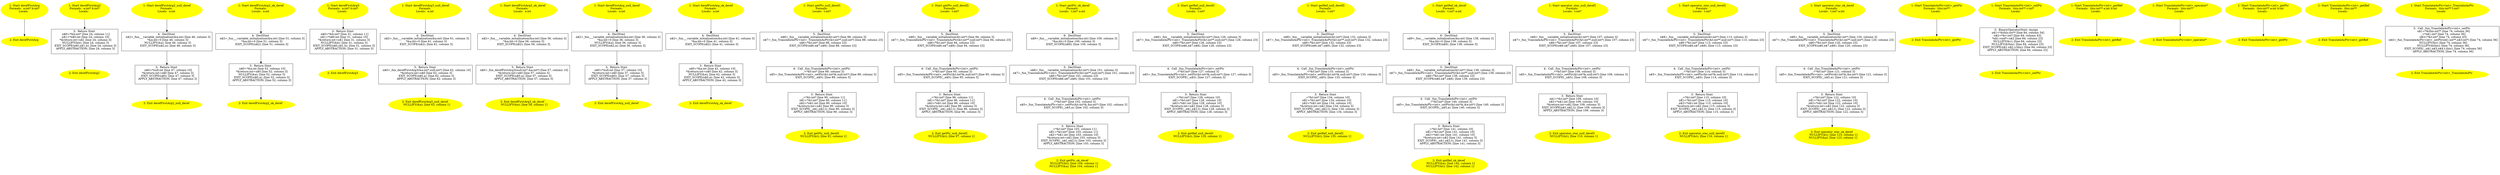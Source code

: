 /* @generated */
digraph cfg {
"derefFirstArg#11155233742091168443.dc9be6cfdd866625309f594a0c1a3bdc_1" [label="1: Start derefFirstArg\nFormals:  a:int* b:int*\nLocals:  \n  " color=yellow style=filled]
	

	 "derefFirstArg#11155233742091168443.dc9be6cfdd866625309f594a0c1a3bdc_1" -> "derefFirstArg#11155233742091168443.dc9be6cfdd866625309f594a0c1a3bdc_2" ;
"derefFirstArg#11155233742091168443.dc9be6cfdd866625309f594a0c1a3bdc_2" [label="2: Exit derefFirstArg \n  " color=yellow style=filled]
	

"derefFirstArg2#11387624487828646016.9777f67ce8b8da5c99a0e59eaaf6eb17_1" [label="1: Start derefFirstArg2\nFormals:  a:int* b:int*\nLocals:  \n  " color=yellow style=filled]
	

	 "derefFirstArg2#11387624487828646016.9777f67ce8b8da5c99a0e59eaaf6eb17_1" -> "derefFirstArg2#11387624487828646016.9777f67ce8b8da5c99a0e59eaaf6eb17_3" ;
"derefFirstArg2#11387624487828646016.9777f67ce8b8da5c99a0e59eaaf6eb17_2" [label="2: Exit derefFirstArg2 \n  " color=yellow style=filled]
	

"derefFirstArg2#11387624487828646016.9777f67ce8b8da5c99a0e59eaaf6eb17_3" [label="3:  Return Stmt \n   n$0=*&b:int* [line 24, column 11]\n  n$1=*n$0:int [line 24, column 10]\n  *&return:int=n$1 [line 24, column 3]\n  NULLIFY(&b); [line 24, column 3]\n  EXIT_SCOPE(n$0,n$1,b); [line 24, column 3]\n  APPLY_ABSTRACTION; [line 24, column 3]\n " shape="box"]
	

	 "derefFirstArg2#11387624487828646016.9777f67ce8b8da5c99a0e59eaaf6eb17_3" -> "derefFirstArg2#11387624487828646016.9777f67ce8b8da5c99a0e59eaaf6eb17_2" ;
"derefFirstArg2_null_deref#13631548499595216278.23fca23ff6728e4b72a2548ecb3b1ba0_1" [label="1: Start derefFirstArg2_null_deref\nFormals: \nLocals:  a:int \n  " color=yellow style=filled]
	

	 "derefFirstArg2_null_deref#13631548499595216278.23fca23ff6728e4b72a2548ecb3b1ba0_1" -> "derefFirstArg2_null_deref#13631548499595216278.23fca23ff6728e4b72a2548ecb3b1ba0_4" ;
"derefFirstArg2_null_deref#13631548499595216278.23fca23ff6728e4b72a2548ecb3b1ba0_2" [label="2: Exit derefFirstArg2_null_deref \n  " color=yellow style=filled]
	

"derefFirstArg2_null_deref#13631548499595216278.23fca23ff6728e4b72a2548ecb3b1ba0_3" [label="3:  Return Stmt \n   n$0=*null:int [line 47, column 10]\n  *&return:int=n$0 [line 47, column 3]\n  EXIT_SCOPE(n$0); [line 47, column 3]\n  APPLY_ABSTRACTION; [line 47, column 3]\n " shape="box"]
	

	 "derefFirstArg2_null_deref#13631548499595216278.23fca23ff6728e4b72a2548ecb3b1ba0_3" -> "derefFirstArg2_null_deref#13631548499595216278.23fca23ff6728e4b72a2548ecb3b1ba0_2" ;
"derefFirstArg2_null_deref#13631548499595216278.23fca23ff6728e4b72a2548ecb3b1ba0_4" [label="4:  DeclStmt \n   n$2=_fun___variable_initialization(&a:int) [line 46, column 3]\n  *&a:int=0 [line 46, column 3]\n  NULLIFY(&a); [line 46, column 3]\n  EXIT_SCOPE(n$2,a); [line 46, column 3]\n " shape="box"]
	

	 "derefFirstArg2_null_deref#13631548499595216278.23fca23ff6728e4b72a2548ecb3b1ba0_4" -> "derefFirstArg2_null_deref#13631548499595216278.23fca23ff6728e4b72a2548ecb3b1ba0_3" ;
"derefFirstArg2_ok_deref#6873109919028202465.d57ab0b62c0ba18894b8b08d5a8f8e8a_1" [label="1: Start derefFirstArg2_ok_deref\nFormals: \nLocals:  a:int \n  " color=yellow style=filled]
	

	 "derefFirstArg2_ok_deref#6873109919028202465.d57ab0b62c0ba18894b8b08d5a8f8e8a_1" -> "derefFirstArg2_ok_deref#6873109919028202465.d57ab0b62c0ba18894b8b08d5a8f8e8a_4" ;
"derefFirstArg2_ok_deref#6873109919028202465.d57ab0b62c0ba18894b8b08d5a8f8e8a_2" [label="2: Exit derefFirstArg2_ok_deref \n  " color=yellow style=filled]
	

"derefFirstArg2_ok_deref#6873109919028202465.d57ab0b62c0ba18894b8b08d5a8f8e8a_3" [label="3:  Return Stmt \n   n$0=*&a:int [line 52, column 10]\n  *&return:int=n$0 [line 52, column 3]\n  NULLIFY(&a); [line 52, column 3]\n  EXIT_SCOPE(n$0,a); [line 52, column 3]\n  APPLY_ABSTRACTION; [line 52, column 3]\n " shape="box"]
	

	 "derefFirstArg2_ok_deref#6873109919028202465.d57ab0b62c0ba18894b8b08d5a8f8e8a_3" -> "derefFirstArg2_ok_deref#6873109919028202465.d57ab0b62c0ba18894b8b08d5a8f8e8a_2" ;
"derefFirstArg2_ok_deref#6873109919028202465.d57ab0b62c0ba18894b8b08d5a8f8e8a_4" [label="4:  DeclStmt \n   n$2=_fun___variable_initialization(&a:int) [line 51, column 3]\n  *&a:int=0 [line 51, column 3]\n  EXIT_SCOPE(n$2); [line 51, column 3]\n " shape="box"]
	

	 "derefFirstArg2_ok_deref#6873109919028202465.d57ab0b62c0ba18894b8b08d5a8f8e8a_4" -> "derefFirstArg2_ok_deref#6873109919028202465.d57ab0b62c0ba18894b8b08d5a8f8e8a_3" ;
"derefFirstArg3#3150650678378709003.fb38cf6b9238ba2f8f6e25136f8beb95_1" [label="1: Start derefFirstArg3\nFormals:  a:int* b:int*\nLocals:  \n  " color=yellow style=filled]
	

	 "derefFirstArg3#3150650678378709003.fb38cf6b9238ba2f8f6e25136f8beb95_1" -> "derefFirstArg3#3150650678378709003.fb38cf6b9238ba2f8f6e25136f8beb95_3" ;
"derefFirstArg3#3150650678378709003.fb38cf6b9238ba2f8f6e25136f8beb95_2" [label="2: Exit derefFirstArg3 \n  " color=yellow style=filled]
	

"derefFirstArg3#3150650678378709003.fb38cf6b9238ba2f8f6e25136f8beb95_3" [label="3:  Return Stmt \n   n$0=*&b:int* [line 31, column 11]\n  n$1=*n$0:int [line 31, column 10]\n  *&return:int=n$1 [line 31, column 3]\n  NULLIFY(&b); [line 31, column 3]\n  EXIT_SCOPE(n$0,n$1,b); [line 31, column 3]\n  APPLY_ABSTRACTION; [line 31, column 3]\n " shape="box"]
	

	 "derefFirstArg3#3150650678378709003.fb38cf6b9238ba2f8f6e25136f8beb95_3" -> "derefFirstArg3#3150650678378709003.fb38cf6b9238ba2f8f6e25136f8beb95_2" ;
"derefFirstArg3_null_deref#3036141491555788229.605788dbf5e3c5625520098d1b5d320e_1" [label="1: Start derefFirstArg3_null_deref\nFormals: \nLocals:  a:int \n  " color=yellow style=filled]
	

	 "derefFirstArg3_null_deref#3036141491555788229.605788dbf5e3c5625520098d1b5d320e_1" -> "derefFirstArg3_null_deref#3036141491555788229.605788dbf5e3c5625520098d1b5d320e_4" ;
"derefFirstArg3_null_deref#3036141491555788229.605788dbf5e3c5625520098d1b5d320e_2" [label="2: Exit derefFirstArg3_null_deref \n   NULLIFY(&a); [line 63, column 1]\n " color=yellow style=filled]
	

"derefFirstArg3_null_deref#3036141491555788229.605788dbf5e3c5625520098d1b5d320e_3" [label="3:  Return Stmt \n   n$0=_fun_derefFirstArg3(&a:int*,null:int*) [line 62, column 10]\n  *&return:int=n$0 [line 62, column 3]\n  EXIT_SCOPE(n$0,a); [line 62, column 3]\n  APPLY_ABSTRACTION; [line 62, column 3]\n " shape="box"]
	

	 "derefFirstArg3_null_deref#3036141491555788229.605788dbf5e3c5625520098d1b5d320e_3" -> "derefFirstArg3_null_deref#3036141491555788229.605788dbf5e3c5625520098d1b5d320e_2" ;
"derefFirstArg3_null_deref#3036141491555788229.605788dbf5e3c5625520098d1b5d320e_4" [label="4:  DeclStmt \n   n$2=_fun___variable_initialization(&a:int) [line 61, column 3]\n  *&a:int=0 [line 61, column 3]\n  EXIT_SCOPE(n$2); [line 61, column 3]\n " shape="box"]
	

	 "derefFirstArg3_null_deref#3036141491555788229.605788dbf5e3c5625520098d1b5d320e_4" -> "derefFirstArg3_null_deref#3036141491555788229.605788dbf5e3c5625520098d1b5d320e_3" ;
"derefFirstArg3_ok_deref#12266654054137171150.c58c85ea4ba2ebfd89d0336e51301e7a_1" [label="1: Start derefFirstArg3_ok_deref\nFormals: \nLocals:  a:int \n  " color=yellow style=filled]
	

	 "derefFirstArg3_ok_deref#12266654054137171150.c58c85ea4ba2ebfd89d0336e51301e7a_1" -> "derefFirstArg3_ok_deref#12266654054137171150.c58c85ea4ba2ebfd89d0336e51301e7a_4" ;
"derefFirstArg3_ok_deref#12266654054137171150.c58c85ea4ba2ebfd89d0336e51301e7a_2" [label="2: Exit derefFirstArg3_ok_deref \n   NULLIFY(&a); [line 58, column 1]\n " color=yellow style=filled]
	

"derefFirstArg3_ok_deref#12266654054137171150.c58c85ea4ba2ebfd89d0336e51301e7a_3" [label="3:  Return Stmt \n   n$0=_fun_derefFirstArg3(null:int*,&a:int*) [line 57, column 10]\n  *&return:int=n$0 [line 57, column 3]\n  EXIT_SCOPE(n$0,a); [line 57, column 3]\n  APPLY_ABSTRACTION; [line 57, column 3]\n " shape="box"]
	

	 "derefFirstArg3_ok_deref#12266654054137171150.c58c85ea4ba2ebfd89d0336e51301e7a_3" -> "derefFirstArg3_ok_deref#12266654054137171150.c58c85ea4ba2ebfd89d0336e51301e7a_2" ;
"derefFirstArg3_ok_deref#12266654054137171150.c58c85ea4ba2ebfd89d0336e51301e7a_4" [label="4:  DeclStmt \n   n$2=_fun___variable_initialization(&a:int) [line 56, column 3]\n  *&a:int=0 [line 56, column 3]\n  EXIT_SCOPE(n$2); [line 56, column 3]\n " shape="box"]
	

	 "derefFirstArg3_ok_deref#12266654054137171150.c58c85ea4ba2ebfd89d0336e51301e7a_4" -> "derefFirstArg3_ok_deref#12266654054137171150.c58c85ea4ba2ebfd89d0336e51301e7a_3" ;
"derefFirstArg_null_deref#14830687999166111591.325df3347d8f75d0292cfd33a485d28a_1" [label="1: Start derefFirstArg_null_deref\nFormals: \nLocals:  a:int \n  " color=yellow style=filled]
	

	 "derefFirstArg_null_deref#14830687999166111591.325df3347d8f75d0292cfd33a485d28a_1" -> "derefFirstArg_null_deref#14830687999166111591.325df3347d8f75d0292cfd33a485d28a_4" ;
"derefFirstArg_null_deref#14830687999166111591.325df3347d8f75d0292cfd33a485d28a_2" [label="2: Exit derefFirstArg_null_deref \n  " color=yellow style=filled]
	

"derefFirstArg_null_deref#14830687999166111591.325df3347d8f75d0292cfd33a485d28a_3" [label="3:  Return Stmt \n   n$0=*null:int [line 37, column 10]\n  *&return:int=n$0 [line 37, column 3]\n  EXIT_SCOPE(n$0); [line 37, column 3]\n  APPLY_ABSTRACTION; [line 37, column 3]\n " shape="box"]
	

	 "derefFirstArg_null_deref#14830687999166111591.325df3347d8f75d0292cfd33a485d28a_3" -> "derefFirstArg_null_deref#14830687999166111591.325df3347d8f75d0292cfd33a485d28a_2" ;
"derefFirstArg_null_deref#14830687999166111591.325df3347d8f75d0292cfd33a485d28a_4" [label="4:  DeclStmt \n   n$2=_fun___variable_initialization(&a:int) [line 36, column 3]\n  *&a:int=0 [line 36, column 3]\n  NULLIFY(&a); [line 36, column 3]\n  EXIT_SCOPE(n$2,a); [line 36, column 3]\n " shape="box"]
	

	 "derefFirstArg_null_deref#14830687999166111591.325df3347d8f75d0292cfd33a485d28a_4" -> "derefFirstArg_null_deref#14830687999166111591.325df3347d8f75d0292cfd33a485d28a_3" ;
"derefFirstArg_ok_deref#70986049112502156.78efafe2cdade07d4257a7cd671e75f5_1" [label="1: Start derefFirstArg_ok_deref\nFormals: \nLocals:  a:int \n  " color=yellow style=filled]
	

	 "derefFirstArg_ok_deref#70986049112502156.78efafe2cdade07d4257a7cd671e75f5_1" -> "derefFirstArg_ok_deref#70986049112502156.78efafe2cdade07d4257a7cd671e75f5_4" ;
"derefFirstArg_ok_deref#70986049112502156.78efafe2cdade07d4257a7cd671e75f5_2" [label="2: Exit derefFirstArg_ok_deref \n  " color=yellow style=filled]
	

"derefFirstArg_ok_deref#70986049112502156.78efafe2cdade07d4257a7cd671e75f5_3" [label="3:  Return Stmt \n   n$0=*&a:int [line 42, column 10]\n  *&return:int=n$0 [line 42, column 3]\n  NULLIFY(&a); [line 42, column 3]\n  EXIT_SCOPE(n$0,a); [line 42, column 3]\n  APPLY_ABSTRACTION; [line 42, column 3]\n " shape="box"]
	

	 "derefFirstArg_ok_deref#70986049112502156.78efafe2cdade07d4257a7cd671e75f5_3" -> "derefFirstArg_ok_deref#70986049112502156.78efafe2cdade07d4257a7cd671e75f5_2" ;
"derefFirstArg_ok_deref#70986049112502156.78efafe2cdade07d4257a7cd671e75f5_4" [label="4:  DeclStmt \n   n$2=_fun___variable_initialization(&a:int) [line 41, column 3]\n  *&a:int=0 [line 41, column 3]\n  EXIT_SCOPE(n$2); [line 41, column 3]\n " shape="box"]
	

	 "derefFirstArg_ok_deref#70986049112502156.78efafe2cdade07d4257a7cd671e75f5_4" -> "derefFirstArg_ok_deref#70986049112502156.78efafe2cdade07d4257a7cd671e75f5_3" ;
"getPtr_null_deref1#10685326586135592861.d05a7735c36f759fec001951cdc51035_1" [label="1: Start getPtr_null_deref1\nFormals: \nLocals:  t:int* \n  " color=yellow style=filled]
	

	 "getPtr_null_deref1#10685326586135592861.d05a7735c36f759fec001951cdc51035_1" -> "getPtr_null_deref1#10685326586135592861.d05a7735c36f759fec001951cdc51035_5" ;
"getPtr_null_deref1#10685326586135592861.d05a7735c36f759fec001951cdc51035_2" [label="2: Exit getPtr_null_deref1 \n   NULLIFY(&t); [line 91, column 1]\n " color=yellow style=filled]
	

"getPtr_null_deref1#10685326586135592861.d05a7735c36f759fec001951cdc51035_3" [label="3:  Return Stmt \n   _=*&t:int* [line 90, column 11]\n  n$1=*&t:int* [line 90, column 11]\n  n$2=*n$1:int [line 90, column 10]\n  *&return:int=n$2 [line 90, column 3]\n  EXIT_SCOPE(_,n$1,n$2,t); [line 90, column 3]\n  APPLY_ABSTRACTION; [line 90, column 3]\n " shape="box"]
	

	 "getPtr_null_deref1#10685326586135592861.d05a7735c36f759fec001951cdc51035_3" -> "getPtr_null_deref1#10685326586135592861.d05a7735c36f759fec001951cdc51035_2" ;
"getPtr_null_deref1#10685326586135592861.d05a7735c36f759fec001951cdc51035_4" [label="4:  Call _fun_TranslateAsPtr<int>_setPtr \n   _=*&t:int* [line 89, column 3]\n  n$5=_fun_TranslateAsPtr<int>_setPtr(&t:int*&,null:int*) [line 89, column 3]\n  EXIT_SCOPE(_,n$5); [line 89, column 3]\n " shape="box"]
	

	 "getPtr_null_deref1#10685326586135592861.d05a7735c36f759fec001951cdc51035_4" -> "getPtr_null_deref1#10685326586135592861.d05a7735c36f759fec001951cdc51035_3" ;
"getPtr_null_deref1#10685326586135592861.d05a7735c36f759fec001951cdc51035_5" [label="5:  DeclStmt \n   n$8=_fun___variable_initialization(&t:int*) [line 88, column 3]\n  n$7=_fun_TranslateAsPtr<int>_TranslateAsPtr(&t:int**,null:int*) [line 88, column 23]\n  n$6=*&t:int* [line 88, column 23]\n  EXIT_SCOPE(n$6,n$7,n$8); [line 88, column 23]\n " shape="box"]
	

	 "getPtr_null_deref1#10685326586135592861.d05a7735c36f759fec001951cdc51035_5" -> "getPtr_null_deref1#10685326586135592861.d05a7735c36f759fec001951cdc51035_4" ;
"getPtr_null_deref2#10682492045158632578.de31216813faa493761802feb6f997f2_1" [label="1: Start getPtr_null_deref2\nFormals: \nLocals:  t:int* \n  " color=yellow style=filled]
	

	 "getPtr_null_deref2#10682492045158632578.de31216813faa493761802feb6f997f2_1" -> "getPtr_null_deref2#10682492045158632578.de31216813faa493761802feb6f997f2_5" ;
"getPtr_null_deref2#10682492045158632578.de31216813faa493761802feb6f997f2_2" [label="2: Exit getPtr_null_deref2 \n   NULLIFY(&t); [line 97, column 1]\n " color=yellow style=filled]
	

"getPtr_null_deref2#10682492045158632578.de31216813faa493761802feb6f997f2_3" [label="3:  Return Stmt \n   _=*&t:int* [line 96, column 11]\n  n$1=*&t:int* [line 96, column 11]\n  n$2=*n$1:int [line 96, column 10]\n  *&return:int=n$2 [line 96, column 3]\n  EXIT_SCOPE(_,n$1,n$2,t); [line 96, column 3]\n  APPLY_ABSTRACTION; [line 96, column 3]\n " shape="box"]
	

	 "getPtr_null_deref2#10682492045158632578.de31216813faa493761802feb6f997f2_3" -> "getPtr_null_deref2#10682492045158632578.de31216813faa493761802feb6f997f2_2" ;
"getPtr_null_deref2#10682492045158632578.de31216813faa493761802feb6f997f2_4" [label="4:  Call _fun_TranslateAsPtr<int>_setPtr \n   _=*&t:int* [line 95, column 3]\n  n$5=_fun_TranslateAsPtr<int>_setPtr(&t:int*&,null:int*) [line 95, column 3]\n  EXIT_SCOPE(_,n$5); [line 95, column 3]\n " shape="box"]
	

	 "getPtr_null_deref2#10682492045158632578.de31216813faa493761802feb6f997f2_4" -> "getPtr_null_deref2#10682492045158632578.de31216813faa493761802feb6f997f2_3" ;
"getPtr_null_deref2#10682492045158632578.de31216813faa493761802feb6f997f2_5" [label="5:  DeclStmt \n   n$8=_fun___variable_initialization(&t:int*) [line 94, column 3]\n  n$7=_fun_TranslateAsPtr<int>_TranslateAsPtr(&t:int**,null:int*) [line 94, column 23]\n  n$6=*&t:int* [line 94, column 23]\n  EXIT_SCOPE(n$6,n$7,n$8); [line 94, column 23]\n " shape="box"]
	

	 "getPtr_null_deref2#10682492045158632578.de31216813faa493761802feb6f997f2_5" -> "getPtr_null_deref2#10682492045158632578.de31216813faa493761802feb6f997f2_4" ;
"getPtr_ok_deref#15608473391071478730.49e56fac5bd82269c2093a9c1e438200_1" [label="1: Start getPtr_ok_deref\nFormals: \nLocals:  t:int* a:int \n  " color=yellow style=filled]
	

	 "getPtr_ok_deref#15608473391071478730.49e56fac5bd82269c2093a9c1e438200_1" -> "getPtr_ok_deref#15608473391071478730.49e56fac5bd82269c2093a9c1e438200_6" ;
"getPtr_ok_deref#15608473391071478730.49e56fac5bd82269c2093a9c1e438200_2" [label="2: Exit getPtr_ok_deref \n   NULLIFY(&t); [line 104, column 1]\n  NULLIFY(&a); [line 104, column 1]\n " color=yellow style=filled]
	

"getPtr_ok_deref#15608473391071478730.49e56fac5bd82269c2093a9c1e438200_3" [label="3:  Return Stmt \n   _=*&t:int* [line 103, column 11]\n  n$1=*&t:int* [line 103, column 11]\n  n$2=*n$1:int [line 103, column 10]\n  *&return:int=n$2 [line 103, column 3]\n  EXIT_SCOPE(_,n$1,n$2,t); [line 103, column 3]\n  APPLY_ABSTRACTION; [line 103, column 3]\n " shape="box"]
	

	 "getPtr_ok_deref#15608473391071478730.49e56fac5bd82269c2093a9c1e438200_3" -> "getPtr_ok_deref#15608473391071478730.49e56fac5bd82269c2093a9c1e438200_2" ;
"getPtr_ok_deref#15608473391071478730.49e56fac5bd82269c2093a9c1e438200_4" [label="4:  Call _fun_TranslateAsPtr<int>_setPtr \n   _=*&t:int* [line 102, column 3]\n  n$5=_fun_TranslateAsPtr<int>_setPtr(&t:int*&,&a:int*) [line 102, column 3]\n  EXIT_SCOPE(_,n$5,a); [line 102, column 3]\n " shape="box"]
	

	 "getPtr_ok_deref#15608473391071478730.49e56fac5bd82269c2093a9c1e438200_4" -> "getPtr_ok_deref#15608473391071478730.49e56fac5bd82269c2093a9c1e438200_3" ;
"getPtr_ok_deref#15608473391071478730.49e56fac5bd82269c2093a9c1e438200_5" [label="5:  DeclStmt \n   n$8=_fun___variable_initialization(&t:int*) [line 101, column 3]\n  n$7=_fun_TranslateAsPtr<int>_TranslateAsPtr(&t:int**,null:int*) [line 101, column 23]\n  n$6=*&t:int* [line 101, column 23]\n  EXIT_SCOPE(n$6,n$7,n$8); [line 101, column 23]\n " shape="box"]
	

	 "getPtr_ok_deref#15608473391071478730.49e56fac5bd82269c2093a9c1e438200_5" -> "getPtr_ok_deref#15608473391071478730.49e56fac5bd82269c2093a9c1e438200_4" ;
"getPtr_ok_deref#15608473391071478730.49e56fac5bd82269c2093a9c1e438200_6" [label="6:  DeclStmt \n   n$9=_fun___variable_initialization(&a:int) [line 100, column 3]\n  *&a:int=0 [line 100, column 3]\n  EXIT_SCOPE(n$9); [line 100, column 3]\n " shape="box"]
	

	 "getPtr_ok_deref#15608473391071478730.49e56fac5bd82269c2093a9c1e438200_6" -> "getPtr_ok_deref#15608473391071478730.49e56fac5bd82269c2093a9c1e438200_5" ;
"getRef_null_deref1#4264296374417396044.654d24b6c4af017d90a5ceff83c121c2_1" [label="1: Start getRef_null_deref1\nFormals: \nLocals:  t:int* \n  " color=yellow style=filled]
	

	 "getRef_null_deref1#4264296374417396044.654d24b6c4af017d90a5ceff83c121c2_1" -> "getRef_null_deref1#4264296374417396044.654d24b6c4af017d90a5ceff83c121c2_5" ;
"getRef_null_deref1#4264296374417396044.654d24b6c4af017d90a5ceff83c121c2_2" [label="2: Exit getRef_null_deref1 \n   NULLIFY(&t); [line 129, column 1]\n " color=yellow style=filled]
	

"getRef_null_deref1#4264296374417396044.654d24b6c4af017d90a5ceff83c121c2_3" [label="3:  Return Stmt \n   _=*&t:int* [line 128, column 10]\n  n$1=*&t:int* [line 128, column 10]\n  n$2=*n$1:int [line 128, column 10]\n  *&return:int=n$2 [line 128, column 3]\n  EXIT_SCOPE(_,n$1,n$2,t); [line 128, column 3]\n  APPLY_ABSTRACTION; [line 128, column 3]\n " shape="box"]
	

	 "getRef_null_deref1#4264296374417396044.654d24b6c4af017d90a5ceff83c121c2_3" -> "getRef_null_deref1#4264296374417396044.654d24b6c4af017d90a5ceff83c121c2_2" ;
"getRef_null_deref1#4264296374417396044.654d24b6c4af017d90a5ceff83c121c2_4" [label="4:  Call _fun_TranslateAsPtr<int>_setPtr \n   _=*&t:int* [line 127, column 3]\n  n$5=_fun_TranslateAsPtr<int>_setPtr(&t:int*&,null:int*) [line 127, column 3]\n  EXIT_SCOPE(_,n$5); [line 127, column 3]\n " shape="box"]
	

	 "getRef_null_deref1#4264296374417396044.654d24b6c4af017d90a5ceff83c121c2_4" -> "getRef_null_deref1#4264296374417396044.654d24b6c4af017d90a5ceff83c121c2_3" ;
"getRef_null_deref1#4264296374417396044.654d24b6c4af017d90a5ceff83c121c2_5" [label="5:  DeclStmt \n   n$8=_fun___variable_initialization(&t:int*) [line 126, column 3]\n  n$7=_fun_TranslateAsPtr<int>_TranslateAsPtr(&t:int**,null:int*) [line 126, column 23]\n  n$6=*&t:int* [line 126, column 23]\n  EXIT_SCOPE(n$6,n$7,n$8); [line 126, column 23]\n " shape="box"]
	

	 "getRef_null_deref1#4264296374417396044.654d24b6c4af017d90a5ceff83c121c2_5" -> "getRef_null_deref1#4264296374417396044.654d24b6c4af017d90a5ceff83c121c2_4" ;
"getRef_null_deref2#4263471740696427019.45bed1239309132cabf29f4cdd81f3cc_1" [label="1: Start getRef_null_deref2\nFormals: \nLocals:  t:int* \n  " color=yellow style=filled]
	

	 "getRef_null_deref2#4263471740696427019.45bed1239309132cabf29f4cdd81f3cc_1" -> "getRef_null_deref2#4263471740696427019.45bed1239309132cabf29f4cdd81f3cc_5" ;
"getRef_null_deref2#4263471740696427019.45bed1239309132cabf29f4cdd81f3cc_2" [label="2: Exit getRef_null_deref2 \n   NULLIFY(&t); [line 135, column 1]\n " color=yellow style=filled]
	

"getRef_null_deref2#4263471740696427019.45bed1239309132cabf29f4cdd81f3cc_3" [label="3:  Return Stmt \n   _=*&t:int* [line 134, column 10]\n  n$1=*&t:int* [line 134, column 10]\n  n$2=*n$1:int [line 134, column 10]\n  *&return:int=n$2 [line 134, column 3]\n  EXIT_SCOPE(_,n$1,n$2,t); [line 134, column 3]\n  APPLY_ABSTRACTION; [line 134, column 3]\n " shape="box"]
	

	 "getRef_null_deref2#4263471740696427019.45bed1239309132cabf29f4cdd81f3cc_3" -> "getRef_null_deref2#4263471740696427019.45bed1239309132cabf29f4cdd81f3cc_2" ;
"getRef_null_deref2#4263471740696427019.45bed1239309132cabf29f4cdd81f3cc_4" [label="4:  Call _fun_TranslateAsPtr<int>_setPtr \n   _=*&t:int* [line 133, column 3]\n  n$5=_fun_TranslateAsPtr<int>_setPtr(&t:int*&,null:int*) [line 133, column 3]\n  EXIT_SCOPE(_,n$5); [line 133, column 3]\n " shape="box"]
	

	 "getRef_null_deref2#4263471740696427019.45bed1239309132cabf29f4cdd81f3cc_4" -> "getRef_null_deref2#4263471740696427019.45bed1239309132cabf29f4cdd81f3cc_3" ;
"getRef_null_deref2#4263471740696427019.45bed1239309132cabf29f4cdd81f3cc_5" [label="5:  DeclStmt \n   n$8=_fun___variable_initialization(&t:int*) [line 132, column 3]\n  n$7=_fun_TranslateAsPtr<int>_TranslateAsPtr(&t:int**,null:int*) [line 132, column 23]\n  n$6=*&t:int* [line 132, column 23]\n  EXIT_SCOPE(n$6,n$7,n$8); [line 132, column 23]\n " shape="box"]
	

	 "getRef_null_deref2#4263471740696427019.45bed1239309132cabf29f4cdd81f3cc_5" -> "getRef_null_deref2#4263471740696427019.45bed1239309132cabf29f4cdd81f3cc_4" ;
"getRef_ok_deref#10111201054364386601.e514c65ac6978a31376e6032d81b3d16_1" [label="1: Start getRef_ok_deref\nFormals: \nLocals:  t:int* a:int \n  " color=yellow style=filled]
	

	 "getRef_ok_deref#10111201054364386601.e514c65ac6978a31376e6032d81b3d16_1" -> "getRef_ok_deref#10111201054364386601.e514c65ac6978a31376e6032d81b3d16_6" ;
"getRef_ok_deref#10111201054364386601.e514c65ac6978a31376e6032d81b3d16_2" [label="2: Exit getRef_ok_deref \n   NULLIFY(&a); [line 142, column 1]\n  NULLIFY(&t); [line 142, column 1]\n " color=yellow style=filled]
	

"getRef_ok_deref#10111201054364386601.e514c65ac6978a31376e6032d81b3d16_3" [label="3:  Return Stmt \n   _=*&t:int* [line 141, column 10]\n  n$1=*&t:int* [line 141, column 10]\n  n$2=*n$1:int [line 141, column 10]\n  *&return:int=n$2 [line 141, column 3]\n  EXIT_SCOPE(_,n$1,n$2,t); [line 141, column 3]\n  APPLY_ABSTRACTION; [line 141, column 3]\n " shape="box"]
	

	 "getRef_ok_deref#10111201054364386601.e514c65ac6978a31376e6032d81b3d16_3" -> "getRef_ok_deref#10111201054364386601.e514c65ac6978a31376e6032d81b3d16_2" ;
"getRef_ok_deref#10111201054364386601.e514c65ac6978a31376e6032d81b3d16_4" [label="4:  Call _fun_TranslateAsPtr<int>_setPtr \n   _=*&t:int* [line 140, column 3]\n  n$5=_fun_TranslateAsPtr<int>_setPtr(&t:int*&,&a:int*) [line 140, column 3]\n  EXIT_SCOPE(_,n$5,a); [line 140, column 3]\n " shape="box"]
	

	 "getRef_ok_deref#10111201054364386601.e514c65ac6978a31376e6032d81b3d16_4" -> "getRef_ok_deref#10111201054364386601.e514c65ac6978a31376e6032d81b3d16_3" ;
"getRef_ok_deref#10111201054364386601.e514c65ac6978a31376e6032d81b3d16_5" [label="5:  DeclStmt \n   n$8=_fun___variable_initialization(&t:int*) [line 139, column 3]\n  n$7=_fun_TranslateAsPtr<int>_TranslateAsPtr(&t:int**,null:int*) [line 139, column 23]\n  n$6=*&t:int* [line 139, column 23]\n  EXIT_SCOPE(n$6,n$7,n$8); [line 139, column 23]\n " shape="box"]
	

	 "getRef_ok_deref#10111201054364386601.e514c65ac6978a31376e6032d81b3d16_5" -> "getRef_ok_deref#10111201054364386601.e514c65ac6978a31376e6032d81b3d16_4" ;
"getRef_ok_deref#10111201054364386601.e514c65ac6978a31376e6032d81b3d16_6" [label="6:  DeclStmt \n   n$9=_fun___variable_initialization(&a:int) [line 138, column 3]\n  *&a:int=0 [line 138, column 3]\n  EXIT_SCOPE(n$9); [line 138, column 3]\n " shape="box"]
	

	 "getRef_ok_deref#10111201054364386601.e514c65ac6978a31376e6032d81b3d16_6" -> "getRef_ok_deref#10111201054364386601.e514c65ac6978a31376e6032d81b3d16_5" ;
"operator_star_null_deref1#14187169119337849630.74372e24230903d2d4cacecae74f498d_1" [label="1: Start operator_star_null_deref1\nFormals: \nLocals:  t:int* \n  " color=yellow style=filled]
	

	 "operator_star_null_deref1#14187169119337849630.74372e24230903d2d4cacecae74f498d_1" -> "operator_star_null_deref1#14187169119337849630.74372e24230903d2d4cacecae74f498d_5" ;
"operator_star_null_deref1#14187169119337849630.74372e24230903d2d4cacecae74f498d_2" [label="2: Exit operator_star_null_deref1 \n   NULLIFY(&t); [line 110, column 1]\n " color=yellow style=filled]
	

"operator_star_null_deref1#14187169119337849630.74372e24230903d2d4cacecae74f498d_3" [label="3:  Return Stmt \n   n$1=*&t:int* [line 109, column 10]\n  n$2=*n$1:int [line 109, column 10]\n  *&return:int=n$2 [line 109, column 3]\n  EXIT_SCOPE(n$1,n$2,t); [line 109, column 3]\n  APPLY_ABSTRACTION; [line 109, column 3]\n " shape="box"]
	

	 "operator_star_null_deref1#14187169119337849630.74372e24230903d2d4cacecae74f498d_3" -> "operator_star_null_deref1#14187169119337849630.74372e24230903d2d4cacecae74f498d_2" ;
"operator_star_null_deref1#14187169119337849630.74372e24230903d2d4cacecae74f498d_4" [label="4:  Call _fun_TranslateAsPtr<int>_setPtr \n   _=*&t:int* [line 108, column 3]\n  n$5=_fun_TranslateAsPtr<int>_setPtr(&t:int*&,null:int*) [line 108, column 3]\n  EXIT_SCOPE(_,n$5); [line 108, column 3]\n " shape="box"]
	

	 "operator_star_null_deref1#14187169119337849630.74372e24230903d2d4cacecae74f498d_4" -> "operator_star_null_deref1#14187169119337849630.74372e24230903d2d4cacecae74f498d_3" ;
"operator_star_null_deref1#14187169119337849630.74372e24230903d2d4cacecae74f498d_5" [label="5:  DeclStmt \n   n$8=_fun___variable_initialization(&t:int*) [line 107, column 3]\n  n$7=_fun_TranslateAsPtr<int>_TranslateAsPtr(&t:int**,null:int*) [line 107, column 23]\n  n$6=*&t:int* [line 107, column 23]\n  EXIT_SCOPE(n$6,n$7,n$8); [line 107, column 23]\n " shape="box"]
	

	 "operator_star_null_deref1#14187169119337849630.74372e24230903d2d4cacecae74f498d_5" -> "operator_star_null_deref1#14187169119337849630.74372e24230903d2d4cacecae74f498d_4" ;
"operator_star_null_deref2#14189968475942707161.6f6b808f2059b0f1bd8edd63f3e0c27b_1" [label="1: Start operator_star_null_deref2\nFormals: \nLocals:  t:int* \n  " color=yellow style=filled]
	

	 "operator_star_null_deref2#14189968475942707161.6f6b808f2059b0f1bd8edd63f3e0c27b_1" -> "operator_star_null_deref2#14189968475942707161.6f6b808f2059b0f1bd8edd63f3e0c27b_5" ;
"operator_star_null_deref2#14189968475942707161.6f6b808f2059b0f1bd8edd63f3e0c27b_2" [label="2: Exit operator_star_null_deref2 \n   NULLIFY(&t); [line 116, column 1]\n " color=yellow style=filled]
	

"operator_star_null_deref2#14189968475942707161.6f6b808f2059b0f1bd8edd63f3e0c27b_3" [label="3:  Return Stmt \n   _=*&t:int* [line 115, column 10]\n  n$1=*&t:int* [line 115, column 10]\n  n$2=*n$1:int [line 115, column 10]\n  *&return:int=n$2 [line 115, column 3]\n  EXIT_SCOPE(_,n$1,n$2,t); [line 115, column 3]\n  APPLY_ABSTRACTION; [line 115, column 3]\n " shape="box"]
	

	 "operator_star_null_deref2#14189968475942707161.6f6b808f2059b0f1bd8edd63f3e0c27b_3" -> "operator_star_null_deref2#14189968475942707161.6f6b808f2059b0f1bd8edd63f3e0c27b_2" ;
"operator_star_null_deref2#14189968475942707161.6f6b808f2059b0f1bd8edd63f3e0c27b_4" [label="4:  Call _fun_TranslateAsPtr<int>_setPtr \n   _=*&t:int* [line 114, column 3]\n  n$5=_fun_TranslateAsPtr<int>_setPtr(&t:int*&,null:int*) [line 114, column 3]\n  EXIT_SCOPE(_,n$5); [line 114, column 3]\n " shape="box"]
	

	 "operator_star_null_deref2#14189968475942707161.6f6b808f2059b0f1bd8edd63f3e0c27b_4" -> "operator_star_null_deref2#14189968475942707161.6f6b808f2059b0f1bd8edd63f3e0c27b_3" ;
"operator_star_null_deref2#14189968475942707161.6f6b808f2059b0f1bd8edd63f3e0c27b_5" [label="5:  DeclStmt \n   n$8=_fun___variable_initialization(&t:int*) [line 113, column 3]\n  n$7=_fun_TranslateAsPtr<int>_TranslateAsPtr(&t:int**,null:int*) [line 113, column 23]\n  n$6=*&t:int* [line 113, column 23]\n  EXIT_SCOPE(n$6,n$7,n$8); [line 113, column 23]\n " shape="box"]
	

	 "operator_star_null_deref2#14189968475942707161.6f6b808f2059b0f1bd8edd63f3e0c27b_5" -> "operator_star_null_deref2#14189968475942707161.6f6b808f2059b0f1bd8edd63f3e0c27b_4" ;
"operator_star_ok_deref#11345277927099423171.138b78e88dab5887cd2f20f2590c779f_1" [label="1: Start operator_star_ok_deref\nFormals: \nLocals:  t:int* a:int \n  " color=yellow style=filled]
	

	 "operator_star_ok_deref#11345277927099423171.138b78e88dab5887cd2f20f2590c779f_1" -> "operator_star_ok_deref#11345277927099423171.138b78e88dab5887cd2f20f2590c779f_5" ;
"operator_star_ok_deref#11345277927099423171.138b78e88dab5887cd2f20f2590c779f_2" [label="2: Exit operator_star_ok_deref \n   NULLIFY(&t); [line 123, column 1]\n  NULLIFY(&a); [line 123, column 1]\n " color=yellow style=filled]
	

"operator_star_ok_deref#11345277927099423171.138b78e88dab5887cd2f20f2590c779f_3" [label="3:  Return Stmt \n   _=*&t:int* [line 122, column 10]\n  n$1=*&t:int* [line 122, column 10]\n  n$2=*n$1:int [line 122, column 10]\n  *&return:int=n$2 [line 122, column 3]\n  EXIT_SCOPE(_,n$1,n$2,t); [line 122, column 3]\n  APPLY_ABSTRACTION; [line 122, column 3]\n " shape="box"]
	

	 "operator_star_ok_deref#11345277927099423171.138b78e88dab5887cd2f20f2590c779f_3" -> "operator_star_ok_deref#11345277927099423171.138b78e88dab5887cd2f20f2590c779f_2" ;
"operator_star_ok_deref#11345277927099423171.138b78e88dab5887cd2f20f2590c779f_4" [label="4:  Call _fun_TranslateAsPtr<int>_setPtr \n   _=*&t:int* [line 121, column 3]\n  n$5=_fun_TranslateAsPtr<int>_setPtr(&t:int*&,&a:int*) [line 121, column 3]\n  EXIT_SCOPE(_,n$5,a); [line 121, column 3]\n " shape="box"]
	

	 "operator_star_ok_deref#11345277927099423171.138b78e88dab5887cd2f20f2590c779f_4" -> "operator_star_ok_deref#11345277927099423171.138b78e88dab5887cd2f20f2590c779f_3" ;
"operator_star_ok_deref#11345277927099423171.138b78e88dab5887cd2f20f2590c779f_5" [label="5:  DeclStmt \n   n$8=_fun___variable_initialization(&t:int*) [line 120, column 3]\n  n$7=_fun_TranslateAsPtr<int>_TranslateAsPtr(&t:int**,null:int*) [line 120, column 23]\n  n$6=*&t:int* [line 120, column 23]\n  EXIT_SCOPE(n$6,n$7,n$8); [line 120, column 23]\n " shape="box"]
	

	 "operator_star_ok_deref#11345277927099423171.138b78e88dab5887cd2f20f2590c779f_5" -> "operator_star_ok_deref#11345277927099423171.138b78e88dab5887cd2f20f2590c779f_4" ;
"getPtr#TranslateAsPtr<int>#(11398425810130716395).657b6b87ee3e6dc84e17d734bcfc55b1_1" [label="1: Start TranslateAsPtr<int>_getPtr\nFormals:  this:int**\nLocals:  \n  " color=yellow style=filled]
	

	 "getPtr#TranslateAsPtr<int>#(11398425810130716395).657b6b87ee3e6dc84e17d734bcfc55b1_1" -> "getPtr#TranslateAsPtr<int>#(11398425810130716395).657b6b87ee3e6dc84e17d734bcfc55b1_2" ;
"getPtr#TranslateAsPtr<int>#(11398425810130716395).657b6b87ee3e6dc84e17d734bcfc55b1_2" [label="2: Exit TranslateAsPtr<int>_getPtr \n  " color=yellow style=filled]
	

"setPtr#TranslateAsPtr<int>#(11427652750021041520).3f4d983a0a5cf5a43b2e4fd66c30c6a9_1" [label="1: Start TranslateAsPtr<int>_setPtr\nFormals:  this:int** v:int*\nLocals:  \n  " color=yellow style=filled]
	

	 "setPtr#TranslateAsPtr<int>#(11427652750021041520).3f4d983a0a5cf5a43b2e4fd66c30c6a9_1" -> "setPtr#TranslateAsPtr<int>#(11427652750021041520).3f4d983a0a5cf5a43b2e4fd66c30c6a9_3" ;
"setPtr#TranslateAsPtr<int>#(11427652750021041520).3f4d983a0a5cf5a43b2e4fd66c30c6a9_2" [label="2: Exit TranslateAsPtr<int>_setPtr \n  " color=yellow style=filled]
	

"setPtr#TranslateAsPtr<int>#(11427652750021041520).3f4d983a0a5cf5a43b2e4fd66c30c6a9_3" [label="3:  BinaryOperatorStmt: Assign \n   n$1=*&this:int** [line 84, column 34]\n  n$2=*&v:int* [line 84, column 43]\n  *n$1:void*=n$2 [line 84, column 23]\n  NULLIFY(&v); [line 84, column 23]\n  NULLIFY(&this); [line 84, column 23]\n  EXIT_SCOPE(n$1,n$2,v,this); [line 84, column 23]\n  APPLY_ABSTRACTION; [line 84, column 23]\n " shape="box"]
	

	 "setPtr#TranslateAsPtr<int>#(11427652750021041520).3f4d983a0a5cf5a43b2e4fd66c30c6a9_3" -> "setPtr#TranslateAsPtr<int>#(11427652750021041520).3f4d983a0a5cf5a43b2e4fd66c30c6a9_2" ;
"getRef#TranslateAsPtr<int>#(12157952070639259276).02c97edc35db5f793a7a4d1e6c16b00b_1" [label="1: Start TranslateAsPtr<int>_getRef\nFormals:  this:int** a:int b:int\nLocals:  \n  " color=yellow style=filled]
	

	 "getRef#TranslateAsPtr<int>#(12157952070639259276).02c97edc35db5f793a7a4d1e6c16b00b_1" -> "getRef#TranslateAsPtr<int>#(12157952070639259276).02c97edc35db5f793a7a4d1e6c16b00b_2" ;
"getRef#TranslateAsPtr<int>#(12157952070639259276).02c97edc35db5f793a7a4d1e6c16b00b_2" [label="2: Exit TranslateAsPtr<int>_getRef \n  " color=yellow style=filled]
	

"operator*#TranslateAsPtr<int>#(2957914813032465436).d9d28f5b3fa89d06894336545dfa919e_1" [label="1: Start TranslateAsPtr<int>_operator*\nFormals:  this:int**\nLocals:  \n  " color=yellow style=filled]
	

	 "operator*#TranslateAsPtr<int>#(2957914813032465436).d9d28f5b3fa89d06894336545dfa919e_1" -> "operator*#TranslateAsPtr<int>#(2957914813032465436).d9d28f5b3fa89d06894336545dfa919e_2" ;
"operator*#TranslateAsPtr<int>#(2957914813032465436).d9d28f5b3fa89d06894336545dfa919e_2" [label="2: Exit TranslateAsPtr<int>_operator* \n  " color=yellow style=filled]
	

"getPtr#TranslateAsPtr<int>#(5108725798531153105).ddae4f977672452bac54a30a4533059d_1" [label="1: Start TranslateAsPtr<int>_getPtr\nFormals:  this:int** a:int b:int\nLocals:  \n  " color=yellow style=filled]
	

	 "getPtr#TranslateAsPtr<int>#(5108725798531153105).ddae4f977672452bac54a30a4533059d_1" -> "getPtr#TranslateAsPtr<int>#(5108725798531153105).ddae4f977672452bac54a30a4533059d_2" ;
"getPtr#TranslateAsPtr<int>#(5108725798531153105).ddae4f977672452bac54a30a4533059d_2" [label="2: Exit TranslateAsPtr<int>_getPtr \n  " color=yellow style=filled]
	

"getRef#TranslateAsPtr<int>#(8980454460906194048).c1f61acdfdda98d0f31dfdad70fac6a4_1" [label="1: Start TranslateAsPtr<int>_getRef\nFormals:  this:int**\nLocals:  \n  " color=yellow style=filled]
	

	 "getRef#TranslateAsPtr<int>#(8980454460906194048).c1f61acdfdda98d0f31dfdad70fac6a4_1" -> "getRef#TranslateAsPtr<int>#(8980454460906194048).c1f61acdfdda98d0f31dfdad70fac6a4_2" ;
"getRef#TranslateAsPtr<int>#(8980454460906194048).c1f61acdfdda98d0f31dfdad70fac6a4_2" [label="2: Exit TranslateAsPtr<int>_getRef \n  " color=yellow style=filled]
	

"TranslateAsPtr#TranslateAsPtr<int>#{16989717360382977660}.33ce04b76efc158540bbe4b4b3c6897f_1" [label="1: Start TranslateAsPtr<int>_TranslateAsPtr\nFormals:  this:int** t:int*\nLocals:  \n  " color=yellow style=filled]
	

	 "TranslateAsPtr#TranslateAsPtr<int>#{16989717360382977660}.33ce04b76efc158540bbe4b4b3c6897f_1" -> "TranslateAsPtr#TranslateAsPtr<int>#{16989717360382977660}.33ce04b76efc158540bbe4b4b3c6897f_3" ;
"TranslateAsPtr#TranslateAsPtr<int>#{16989717360382977660}.33ce04b76efc158540bbe4b4b3c6897f_2" [label="2: Exit TranslateAsPtr<int>_TranslateAsPtr \n  " color=yellow style=filled]
	

"TranslateAsPtr#TranslateAsPtr<int>#{16989717360382977660}.33ce04b76efc158540bbe4b4b3c6897f_3" [label="3:  Call _fun_TranslateAsPtr<int>_setPtr \n   n$1=*&this:int** [line 74, column 36]\n  _=*n$1:int* [line 74, column 36]\n  n$3=*&t:int* [line 74, column 43]\n  n$4=_fun_TranslateAsPtr<int>_setPtr(n$1:int**,n$3:int*) [line 74, column 36]\n  NULLIFY(&t); [line 74, column 36]\n  NULLIFY(&this); [line 74, column 36]\n  EXIT_SCOPE(_,n$1,n$3,n$4,t,this); [line 74, column 36]\n  APPLY_ABSTRACTION; [line 74, column 36]\n " shape="box"]
	

	 "TranslateAsPtr#TranslateAsPtr<int>#{16989717360382977660}.33ce04b76efc158540bbe4b4b3c6897f_3" -> "TranslateAsPtr#TranslateAsPtr<int>#{16989717360382977660}.33ce04b76efc158540bbe4b4b3c6897f_2" ;
}
